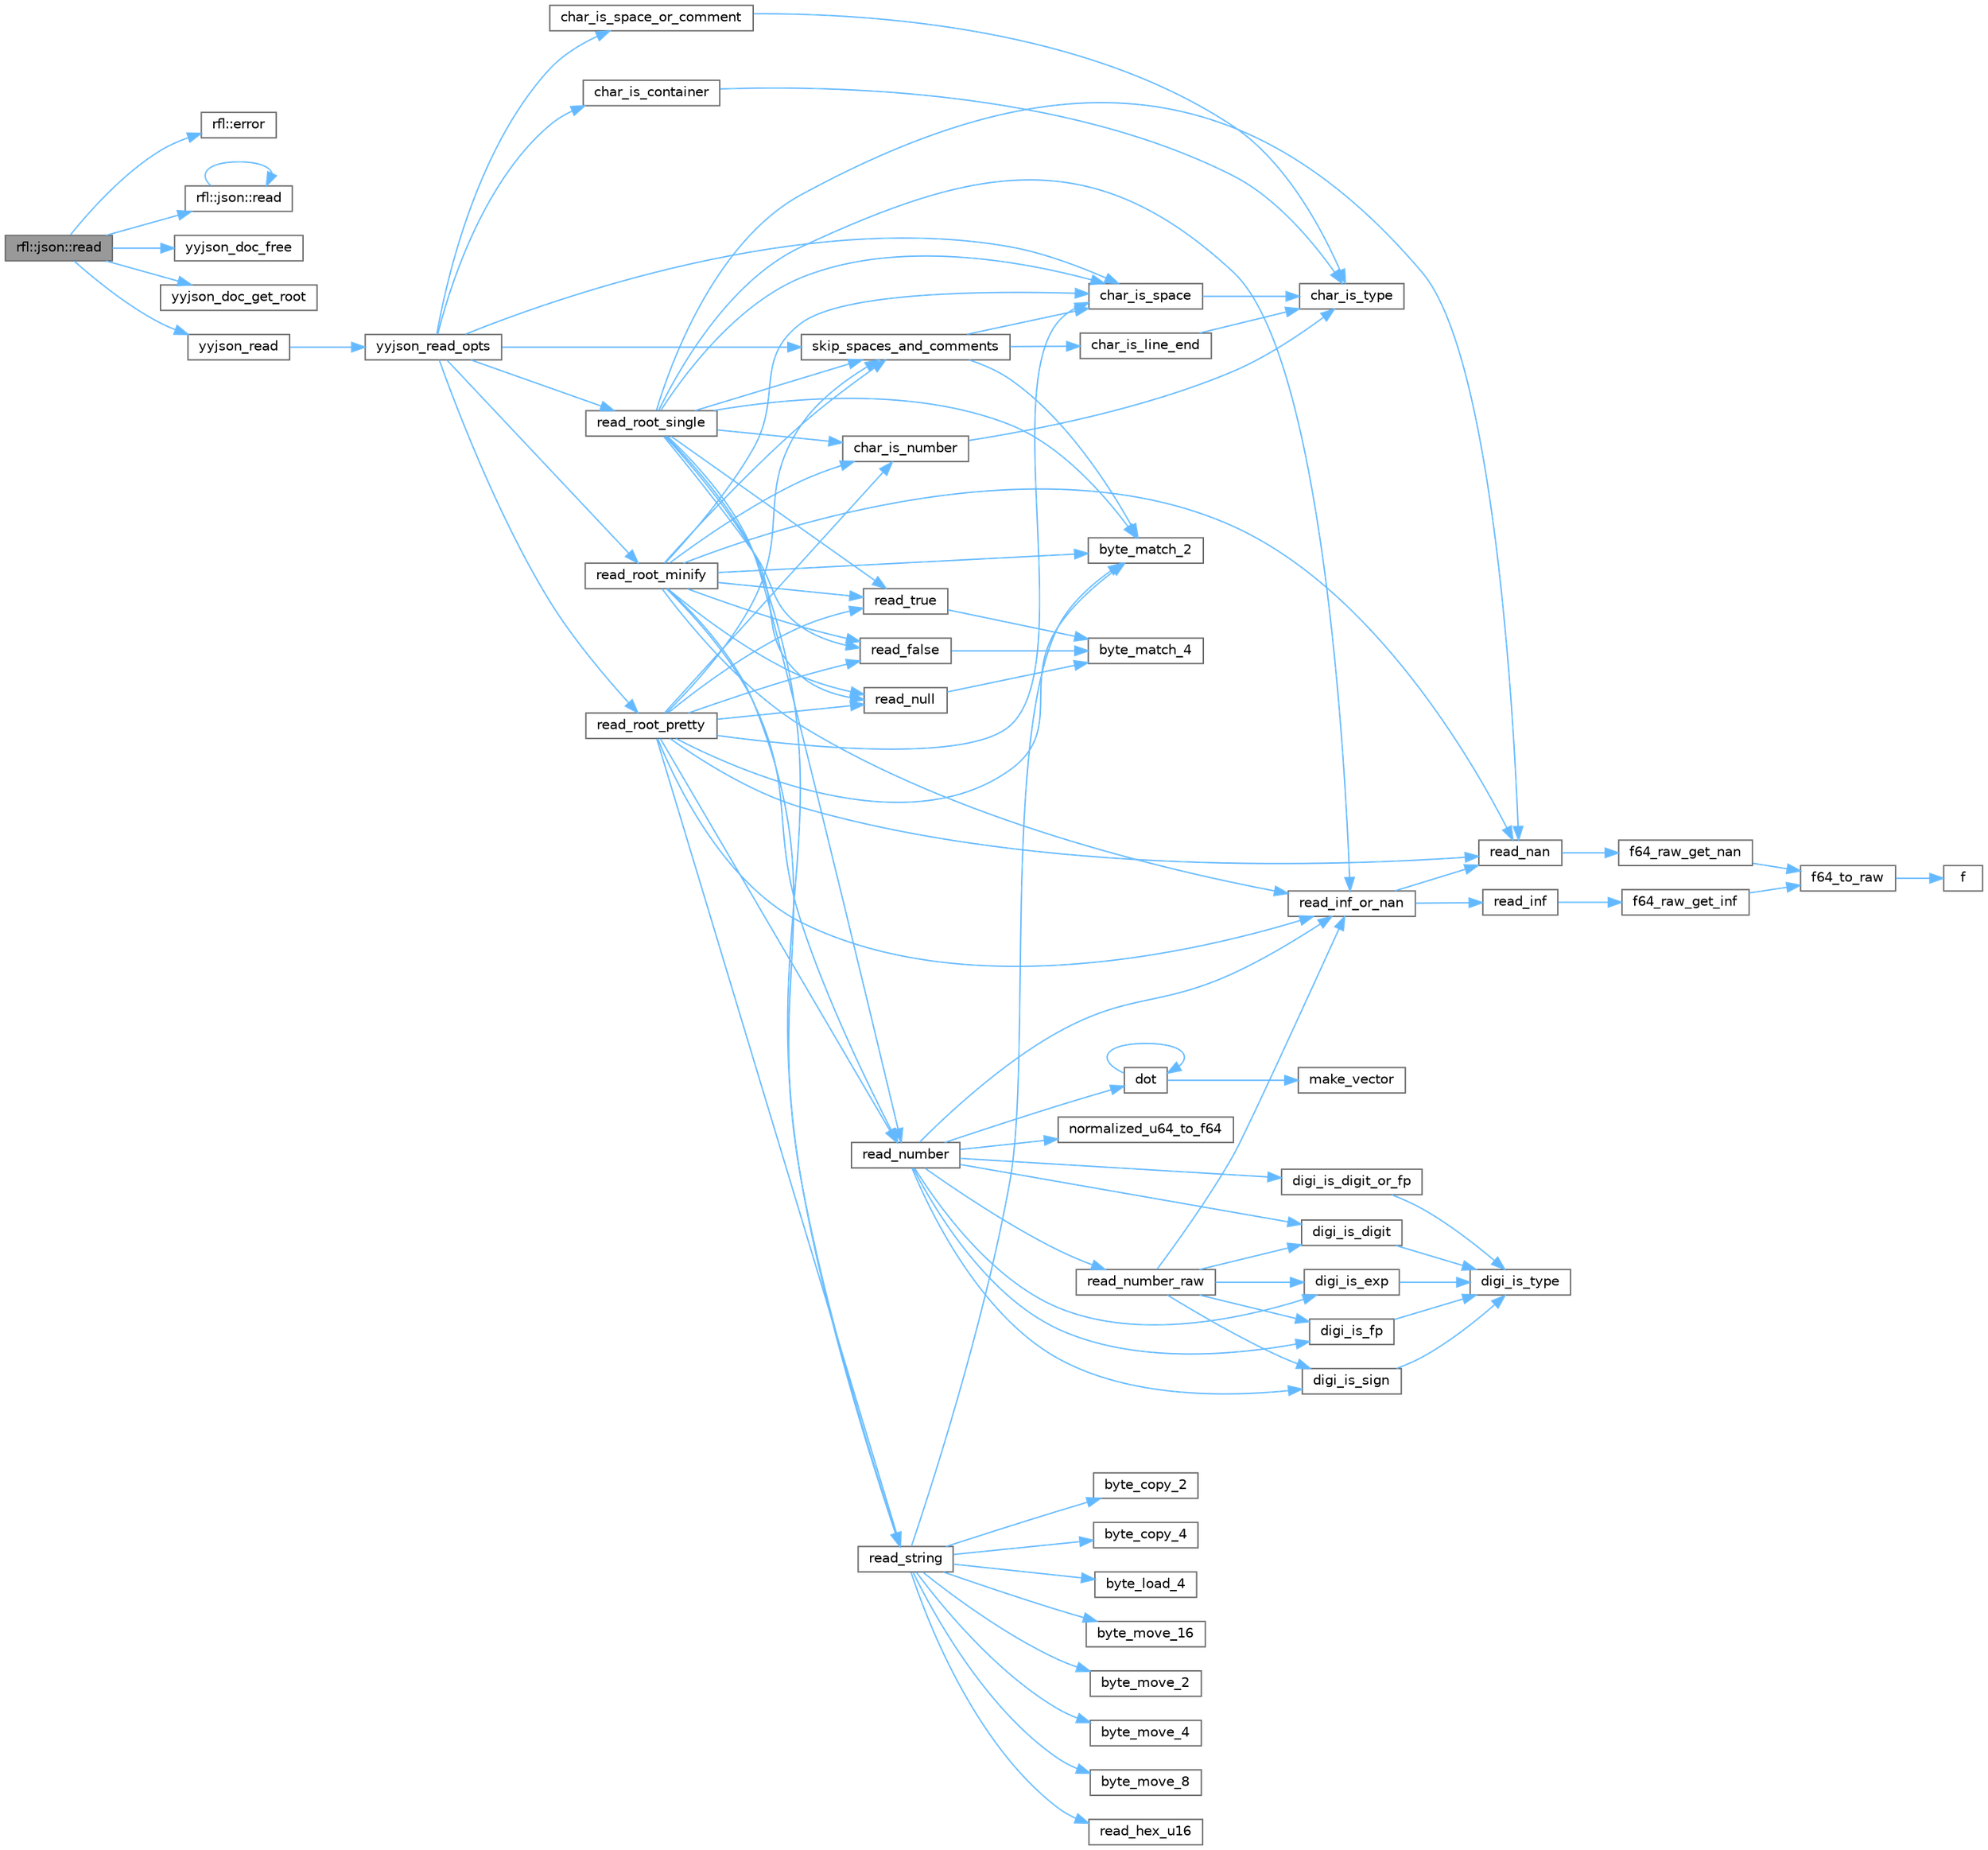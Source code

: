 digraph "rfl::json::read"
{
 // LATEX_PDF_SIZE
  bgcolor="transparent";
  edge [fontname=Helvetica,fontsize=10,labelfontname=Helvetica,labelfontsize=10];
  node [fontname=Helvetica,fontsize=10,shape=box,height=0.2,width=0.4];
  rankdir="LR";
  Node1 [id="Node000001",label="rfl::json::read",height=0.2,width=0.4,color="gray40", fillcolor="grey60", style="filled", fontcolor="black",tooltip="Parses an object from JSON using reflection."];
  Node1 -> Node2 [id="edge1_Node000001_Node000002",color="steelblue1",style="solid",tooltip=" "];
  Node2 [id="Node000002",label="rfl::error",height=0.2,width=0.4,color="grey40", fillcolor="white", style="filled",URL="$namespacerfl.html#a6625864c6c297dfdc3d3c3ee3181dd8c",tooltip="Shorthand for unexpected error."];
  Node1 -> Node3 [id="edge2_Node000001_Node000003",color="steelblue1",style="solid",tooltip=" "];
  Node3 [id="Node000003",label="rfl::json::read",height=0.2,width=0.4,color="grey40", fillcolor="white", style="filled",URL="$namespacerfl_1_1json.html#a905573518eca04a9c269d1bb32de7dd1",tooltip="Parses an object from a JSON var."];
  Node3 -> Node3 [id="edge3_Node000003_Node000003",color="steelblue1",style="solid",tooltip=" "];
  Node1 -> Node4 [id="edge4_Node000001_Node000004",color="steelblue1",style="solid",tooltip=" "];
  Node4 [id="Node000004",label="yyjson_doc_free",height=0.2,width=0.4,color="grey40", fillcolor="white", style="filled",URL="$yyjson_8h.html#adad98bd766cf52d99f2c54dcb120786d",tooltip=" "];
  Node1 -> Node5 [id="edge5_Node000001_Node000005",color="steelblue1",style="solid",tooltip=" "];
  Node5 [id="Node000005",label="yyjson_doc_get_root",height=0.2,width=0.4,color="grey40", fillcolor="white", style="filled",URL="$yyjson_8h.html#aa33a13a85b840b3dbc1f8534db2bd8fc",tooltip=" "];
  Node1 -> Node6 [id="edge6_Node000001_Node000006",color="steelblue1",style="solid",tooltip=" "];
  Node6 [id="Node000006",label="yyjson_read",height=0.2,width=0.4,color="grey40", fillcolor="white", style="filled",URL="$yyjson_8h.html#aeab3c2a1d86225e5b181fb1bba7587d4",tooltip=" "];
  Node6 -> Node7 [id="edge7_Node000006_Node000007",color="steelblue1",style="solid",tooltip=" "];
  Node7 [id="Node000007",label="yyjson_read_opts",height=0.2,width=0.4,color="grey40", fillcolor="white", style="filled",URL="$yyjson_8c.html#a5755f297c3a913f7a312c2ac67be0b56",tooltip=" "];
  Node7 -> Node8 [id="edge8_Node000007_Node000008",color="steelblue1",style="solid",tooltip=" "];
  Node8 [id="Node000008",label="char_is_container",height=0.2,width=0.4,color="grey40", fillcolor="white", style="filled",URL="$yyjson_8c.html#a5fdc435e849b5e8be6712aaf1c507da2",tooltip=" "];
  Node8 -> Node9 [id="edge9_Node000008_Node000009",color="steelblue1",style="solid",tooltip=" "];
  Node9 [id="Node000009",label="char_is_type",height=0.2,width=0.4,color="grey40", fillcolor="white", style="filled",URL="$yyjson_8c.html#a92720506373a97d8d6f198ea37ce3cb1",tooltip=" "];
  Node7 -> Node10 [id="edge10_Node000007_Node000010",color="steelblue1",style="solid",tooltip=" "];
  Node10 [id="Node000010",label="char_is_space",height=0.2,width=0.4,color="grey40", fillcolor="white", style="filled",URL="$yyjson_8c.html#a4c4d781bdc30adffcee30f192e4869c8",tooltip=" "];
  Node10 -> Node9 [id="edge11_Node000010_Node000009",color="steelblue1",style="solid",tooltip=" "];
  Node7 -> Node11 [id="edge12_Node000007_Node000011",color="steelblue1",style="solid",tooltip=" "];
  Node11 [id="Node000011",label="char_is_space_or_comment",height=0.2,width=0.4,color="grey40", fillcolor="white", style="filled",URL="$yyjson_8c.html#a834a69b6af5c351b724369c6b5176e82",tooltip=" "];
  Node11 -> Node9 [id="edge13_Node000011_Node000009",color="steelblue1",style="solid",tooltip=" "];
  Node7 -> Node12 [id="edge14_Node000007_Node000012",color="steelblue1",style="solid",tooltip=" "];
  Node12 [id="Node000012",label="read_root_minify",height=0.2,width=0.4,color="grey40", fillcolor="white", style="filled",URL="$yyjson_8c.html#a7e4155e7870372bf62ab8ccdaec8d066",tooltip=" "];
  Node12 -> Node13 [id="edge15_Node000012_Node000013",color="steelblue1",style="solid",tooltip=" "];
  Node13 [id="Node000013",label="byte_match_2",height=0.2,width=0.4,color="grey40", fillcolor="white", style="filled",URL="$yyjson_8c.html#a3a0b543ccc96758e3d9632773ab82632",tooltip=" "];
  Node12 -> Node14 [id="edge16_Node000012_Node000014",color="steelblue1",style="solid",tooltip=" "];
  Node14 [id="Node000014",label="char_is_number",height=0.2,width=0.4,color="grey40", fillcolor="white", style="filled",URL="$yyjson_8c.html#abf57d5a39008af9ef13462c45631a0fc",tooltip=" "];
  Node14 -> Node9 [id="edge17_Node000014_Node000009",color="steelblue1",style="solid",tooltip=" "];
  Node12 -> Node10 [id="edge18_Node000012_Node000010",color="steelblue1",style="solid",tooltip=" "];
  Node12 -> Node15 [id="edge19_Node000012_Node000015",color="steelblue1",style="solid",tooltip=" "];
  Node15 [id="Node000015",label="read_false",height=0.2,width=0.4,color="grey40", fillcolor="white", style="filled",URL="$yyjson_8c.html#a8372211a6f5de545766529f4e4cc19e8",tooltip=" "];
  Node15 -> Node16 [id="edge20_Node000015_Node000016",color="steelblue1",style="solid",tooltip=" "];
  Node16 [id="Node000016",label="byte_match_4",height=0.2,width=0.4,color="grey40", fillcolor="white", style="filled",URL="$yyjson_8c.html#a34726fa714e2bf7c56f8a70bda417597",tooltip=" "];
  Node12 -> Node17 [id="edge21_Node000012_Node000017",color="steelblue1",style="solid",tooltip=" "];
  Node17 [id="Node000017",label="read_inf_or_nan",height=0.2,width=0.4,color="grey40", fillcolor="white", style="filled",URL="$yyjson_8c.html#a720bbd325fe3ba03734213f3987a9dd9",tooltip=" "];
  Node17 -> Node18 [id="edge22_Node000017_Node000018",color="steelblue1",style="solid",tooltip=" "];
  Node18 [id="Node000018",label="read_inf",height=0.2,width=0.4,color="grey40", fillcolor="white", style="filled",URL="$yyjson_8c.html#ae2c50c33e8663e8985150a3c19fb7774",tooltip=" "];
  Node18 -> Node19 [id="edge23_Node000018_Node000019",color="steelblue1",style="solid",tooltip=" "];
  Node19 [id="Node000019",label="f64_raw_get_inf",height=0.2,width=0.4,color="grey40", fillcolor="white", style="filled",URL="$yyjson_8c.html#a04d771f42f933e51b8e3f09bc3bf485f",tooltip=" "];
  Node19 -> Node20 [id="edge24_Node000019_Node000020",color="steelblue1",style="solid",tooltip=" "];
  Node20 [id="Node000020",label="f64_to_raw",height=0.2,width=0.4,color="grey40", fillcolor="white", style="filled",URL="$yyjson_8c.html#a7b07011750e09f41144ee6c4aafa1475",tooltip=" "];
  Node20 -> Node21 [id="edge25_Node000020_Node000021",color="steelblue1",style="solid",tooltip=" "];
  Node21 [id="Node000021",label="f",height=0.2,width=0.4,color="grey40", fillcolor="white", style="filled",URL="$cxx11__tensor__map_8cpp.html#a7f507fea02198f6cb81c86640c7b1a4e",tooltip=" "];
  Node17 -> Node22 [id="edge26_Node000017_Node000022",color="steelblue1",style="solid",tooltip=" "];
  Node22 [id="Node000022",label="read_nan",height=0.2,width=0.4,color="grey40", fillcolor="white", style="filled",URL="$yyjson_8c.html#a61c49628369584d4d256add73d1a5fac",tooltip=" "];
  Node22 -> Node23 [id="edge27_Node000022_Node000023",color="steelblue1",style="solid",tooltip=" "];
  Node23 [id="Node000023",label="f64_raw_get_nan",height=0.2,width=0.4,color="grey40", fillcolor="white", style="filled",URL="$yyjson_8c.html#a52154ab6c7dc6d98fc7b916ef2525724",tooltip=" "];
  Node23 -> Node20 [id="edge28_Node000023_Node000020",color="steelblue1",style="solid",tooltip=" "];
  Node12 -> Node22 [id="edge29_Node000012_Node000022",color="steelblue1",style="solid",tooltip=" "];
  Node12 -> Node24 [id="edge30_Node000012_Node000024",color="steelblue1",style="solid",tooltip=" "];
  Node24 [id="Node000024",label="read_null",height=0.2,width=0.4,color="grey40", fillcolor="white", style="filled",URL="$yyjson_8c.html#a08f27fa4d71c993e7c6791ae47cb3ed7",tooltip=" "];
  Node24 -> Node16 [id="edge31_Node000024_Node000016",color="steelblue1",style="solid",tooltip=" "];
  Node12 -> Node25 [id="edge32_Node000012_Node000025",color="steelblue1",style="solid",tooltip=" "];
  Node25 [id="Node000025",label="read_number",height=0.2,width=0.4,color="grey40", fillcolor="white", style="filled",URL="$yyjson_8c.html#ae80f29f6843f936808fbe5a48e48dabc",tooltip=" "];
  Node25 -> Node26 [id="edge33_Node000025_Node000026",color="steelblue1",style="solid",tooltip=" "];
  Node26 [id="Node000026",label="digi_is_digit",height=0.2,width=0.4,color="grey40", fillcolor="white", style="filled",URL="$yyjson_8c.html#ac16e36c200b16a17041aac1ed37276d7",tooltip=" "];
  Node26 -> Node27 [id="edge34_Node000026_Node000027",color="steelblue1",style="solid",tooltip=" "];
  Node27 [id="Node000027",label="digi_is_type",height=0.2,width=0.4,color="grey40", fillcolor="white", style="filled",URL="$yyjson_8c.html#aae236fd488306e08c5844189ad6d6570",tooltip=" "];
  Node25 -> Node28 [id="edge35_Node000025_Node000028",color="steelblue1",style="solid",tooltip=" "];
  Node28 [id="Node000028",label="digi_is_digit_or_fp",height=0.2,width=0.4,color="grey40", fillcolor="white", style="filled",URL="$yyjson_8c.html#aee912f37b76d8da7a4e2ca5a88d17d76",tooltip=" "];
  Node28 -> Node27 [id="edge36_Node000028_Node000027",color="steelblue1",style="solid",tooltip=" "];
  Node25 -> Node29 [id="edge37_Node000025_Node000029",color="steelblue1",style="solid",tooltip=" "];
  Node29 [id="Node000029",label="digi_is_exp",height=0.2,width=0.4,color="grey40", fillcolor="white", style="filled",URL="$yyjson_8c.html#ad25dff9b718d68793b54d09d4dfc8526",tooltip=" "];
  Node29 -> Node27 [id="edge38_Node000029_Node000027",color="steelblue1",style="solid",tooltip=" "];
  Node25 -> Node30 [id="edge39_Node000025_Node000030",color="steelblue1",style="solid",tooltip=" "];
  Node30 [id="Node000030",label="digi_is_fp",height=0.2,width=0.4,color="grey40", fillcolor="white", style="filled",URL="$yyjson_8c.html#ac38bca46c8cbb1107ca4188d2eb4fcbe",tooltip=" "];
  Node30 -> Node27 [id="edge40_Node000030_Node000027",color="steelblue1",style="solid",tooltip=" "];
  Node25 -> Node31 [id="edge41_Node000025_Node000031",color="steelblue1",style="solid",tooltip=" "];
  Node31 [id="Node000031",label="digi_is_sign",height=0.2,width=0.4,color="grey40", fillcolor="white", style="filled",URL="$yyjson_8c.html#a078553b0c6c304a46441a196aad05129",tooltip=" "];
  Node31 -> Node27 [id="edge42_Node000031_Node000027",color="steelblue1",style="solid",tooltip=" "];
  Node25 -> Node32 [id="edge43_Node000025_Node000032",color="steelblue1",style="solid",tooltip=" "];
  Node32 [id="Node000032",label="dot",height=0.2,width=0.4,color="grey40", fillcolor="white", style="filled",URL="$level1__real__impl_8h.html#a7a40e5a367460d00c6cdeeb23e8b780b",tooltip=" "];
  Node32 -> Node32 [id="edge44_Node000032_Node000032",color="steelblue1",style="solid",tooltip=" "];
  Node32 -> Node33 [id="edge45_Node000032_Node000033",color="steelblue1",style="solid",tooltip=" "];
  Node33 [id="Node000033",label="make_vector",height=0.2,width=0.4,color="grey40", fillcolor="white", style="filled",URL="$external_2taskflow_23rd-party_2eigen-3_83_87_2blas_2common_8h.html#a5271e1713820dbe05a27309a551c63a8",tooltip=" "];
  Node25 -> Node34 [id="edge46_Node000025_Node000034",color="steelblue1",style="solid",tooltip=" "];
  Node34 [id="Node000034",label="normalized_u64_to_f64",height=0.2,width=0.4,color="grey40", fillcolor="white", style="filled",URL="$yyjson_8c.html#aee878603775170bfda13233591eceec0",tooltip=" "];
  Node25 -> Node17 [id="edge47_Node000025_Node000017",color="steelblue1",style="solid",tooltip=" "];
  Node25 -> Node35 [id="edge48_Node000025_Node000035",color="steelblue1",style="solid",tooltip=" "];
  Node35 [id="Node000035",label="read_number_raw",height=0.2,width=0.4,color="grey40", fillcolor="white", style="filled",URL="$yyjson_8c.html#a17e53cae5ed1a998445df0ee5e95434e",tooltip=" "];
  Node35 -> Node26 [id="edge49_Node000035_Node000026",color="steelblue1",style="solid",tooltip=" "];
  Node35 -> Node29 [id="edge50_Node000035_Node000029",color="steelblue1",style="solid",tooltip=" "];
  Node35 -> Node30 [id="edge51_Node000035_Node000030",color="steelblue1",style="solid",tooltip=" "];
  Node35 -> Node31 [id="edge52_Node000035_Node000031",color="steelblue1",style="solid",tooltip=" "];
  Node35 -> Node17 [id="edge53_Node000035_Node000017",color="steelblue1",style="solid",tooltip=" "];
  Node12 -> Node36 [id="edge54_Node000012_Node000036",color="steelblue1",style="solid",tooltip=" "];
  Node36 [id="Node000036",label="read_string",height=0.2,width=0.4,color="grey40", fillcolor="white", style="filled",URL="$yyjson_8c.html#a804945ea7ab88a55f6c71afe2ef28508",tooltip=" "];
  Node36 -> Node37 [id="edge55_Node000036_Node000037",color="steelblue1",style="solid",tooltip=" "];
  Node37 [id="Node000037",label="byte_copy_2",height=0.2,width=0.4,color="grey40", fillcolor="white", style="filled",URL="$yyjson_8c.html#ac6a11726824f52b6413a67488f5a3152",tooltip=" "];
  Node36 -> Node38 [id="edge56_Node000036_Node000038",color="steelblue1",style="solid",tooltip=" "];
  Node38 [id="Node000038",label="byte_copy_4",height=0.2,width=0.4,color="grey40", fillcolor="white", style="filled",URL="$yyjson_8c.html#a98219967baeab34ab615b4ccda0df146",tooltip=" "];
  Node36 -> Node39 [id="edge57_Node000036_Node000039",color="steelblue1",style="solid",tooltip=" "];
  Node39 [id="Node000039",label="byte_load_4",height=0.2,width=0.4,color="grey40", fillcolor="white", style="filled",URL="$yyjson_8c.html#a87c460a03bebacd0dcdad97440488c2b",tooltip=" "];
  Node36 -> Node13 [id="edge58_Node000036_Node000013",color="steelblue1",style="solid",tooltip=" "];
  Node36 -> Node40 [id="edge59_Node000036_Node000040",color="steelblue1",style="solid",tooltip=" "];
  Node40 [id="Node000040",label="byte_move_16",height=0.2,width=0.4,color="grey40", fillcolor="white", style="filled",URL="$yyjson_8c.html#a133d71145abef5ab727e5d3bc7d7d3cc",tooltip=" "];
  Node36 -> Node41 [id="edge60_Node000036_Node000041",color="steelblue1",style="solid",tooltip=" "];
  Node41 [id="Node000041",label="byte_move_2",height=0.2,width=0.4,color="grey40", fillcolor="white", style="filled",URL="$yyjson_8c.html#a937b93922fffb9ba4853a8c20954aa5b",tooltip=" "];
  Node36 -> Node42 [id="edge61_Node000036_Node000042",color="steelblue1",style="solid",tooltip=" "];
  Node42 [id="Node000042",label="byte_move_4",height=0.2,width=0.4,color="grey40", fillcolor="white", style="filled",URL="$yyjson_8c.html#aa5ca17990694a6718874be6817b38ed4",tooltip=" "];
  Node36 -> Node43 [id="edge62_Node000036_Node000043",color="steelblue1",style="solid",tooltip=" "];
  Node43 [id="Node000043",label="byte_move_8",height=0.2,width=0.4,color="grey40", fillcolor="white", style="filled",URL="$yyjson_8c.html#a358fd32f651a73a41814fb2229dae049",tooltip=" "];
  Node36 -> Node44 [id="edge63_Node000036_Node000044",color="steelblue1",style="solid",tooltip=" "];
  Node44 [id="Node000044",label="read_hex_u16",height=0.2,width=0.4,color="grey40", fillcolor="white", style="filled",URL="$yyjson_8c.html#add45e53bf46ccf2467cc535d9bd89717",tooltip=" "];
  Node12 -> Node45 [id="edge64_Node000012_Node000045",color="steelblue1",style="solid",tooltip=" "];
  Node45 [id="Node000045",label="read_true",height=0.2,width=0.4,color="grey40", fillcolor="white", style="filled",URL="$yyjson_8c.html#ac13d82fdd527dfe489b5004bd7339b04",tooltip=" "];
  Node45 -> Node16 [id="edge65_Node000045_Node000016",color="steelblue1",style="solid",tooltip=" "];
  Node12 -> Node46 [id="edge66_Node000012_Node000046",color="steelblue1",style="solid",tooltip=" "];
  Node46 [id="Node000046",label="skip_spaces_and_comments",height=0.2,width=0.4,color="grey40", fillcolor="white", style="filled",URL="$yyjson_8c.html#abb4ba1f891e94f62b208432ebd8c5a78",tooltip=" "];
  Node46 -> Node13 [id="edge67_Node000046_Node000013",color="steelblue1",style="solid",tooltip=" "];
  Node46 -> Node47 [id="edge68_Node000046_Node000047",color="steelblue1",style="solid",tooltip=" "];
  Node47 [id="Node000047",label="char_is_line_end",height=0.2,width=0.4,color="grey40", fillcolor="white", style="filled",URL="$yyjson_8c.html#acb4cb37d08c50567be86f8057cb413eb",tooltip=" "];
  Node47 -> Node9 [id="edge69_Node000047_Node000009",color="steelblue1",style="solid",tooltip=" "];
  Node46 -> Node10 [id="edge70_Node000046_Node000010",color="steelblue1",style="solid",tooltip=" "];
  Node7 -> Node48 [id="edge71_Node000007_Node000048",color="steelblue1",style="solid",tooltip=" "];
  Node48 [id="Node000048",label="read_root_pretty",height=0.2,width=0.4,color="grey40", fillcolor="white", style="filled",URL="$yyjson_8c.html#ad73d8336ba9514abc616a2b95438af7d",tooltip=" "];
  Node48 -> Node13 [id="edge72_Node000048_Node000013",color="steelblue1",style="solid",tooltip=" "];
  Node48 -> Node14 [id="edge73_Node000048_Node000014",color="steelblue1",style="solid",tooltip=" "];
  Node48 -> Node10 [id="edge74_Node000048_Node000010",color="steelblue1",style="solid",tooltip=" "];
  Node48 -> Node15 [id="edge75_Node000048_Node000015",color="steelblue1",style="solid",tooltip=" "];
  Node48 -> Node17 [id="edge76_Node000048_Node000017",color="steelblue1",style="solid",tooltip=" "];
  Node48 -> Node22 [id="edge77_Node000048_Node000022",color="steelblue1",style="solid",tooltip=" "];
  Node48 -> Node24 [id="edge78_Node000048_Node000024",color="steelblue1",style="solid",tooltip=" "];
  Node48 -> Node25 [id="edge79_Node000048_Node000025",color="steelblue1",style="solid",tooltip=" "];
  Node48 -> Node36 [id="edge80_Node000048_Node000036",color="steelblue1",style="solid",tooltip=" "];
  Node48 -> Node45 [id="edge81_Node000048_Node000045",color="steelblue1",style="solid",tooltip=" "];
  Node48 -> Node46 [id="edge82_Node000048_Node000046",color="steelblue1",style="solid",tooltip=" "];
  Node7 -> Node49 [id="edge83_Node000007_Node000049",color="steelblue1",style="solid",tooltip=" "];
  Node49 [id="Node000049",label="read_root_single",height=0.2,width=0.4,color="grey40", fillcolor="white", style="filled",URL="$yyjson_8c.html#aa9121ac0675557400ce9fe9279bb59df",tooltip=" "];
  Node49 -> Node13 [id="edge84_Node000049_Node000013",color="steelblue1",style="solid",tooltip=" "];
  Node49 -> Node14 [id="edge85_Node000049_Node000014",color="steelblue1",style="solid",tooltip=" "];
  Node49 -> Node10 [id="edge86_Node000049_Node000010",color="steelblue1",style="solid",tooltip=" "];
  Node49 -> Node15 [id="edge87_Node000049_Node000015",color="steelblue1",style="solid",tooltip=" "];
  Node49 -> Node17 [id="edge88_Node000049_Node000017",color="steelblue1",style="solid",tooltip=" "];
  Node49 -> Node22 [id="edge89_Node000049_Node000022",color="steelblue1",style="solid",tooltip=" "];
  Node49 -> Node24 [id="edge90_Node000049_Node000024",color="steelblue1",style="solid",tooltip=" "];
  Node49 -> Node25 [id="edge91_Node000049_Node000025",color="steelblue1",style="solid",tooltip=" "];
  Node49 -> Node36 [id="edge92_Node000049_Node000036",color="steelblue1",style="solid",tooltip=" "];
  Node49 -> Node45 [id="edge93_Node000049_Node000045",color="steelblue1",style="solid",tooltip=" "];
  Node49 -> Node46 [id="edge94_Node000049_Node000046",color="steelblue1",style="solid",tooltip=" "];
  Node7 -> Node46 [id="edge95_Node000007_Node000046",color="steelblue1",style="solid",tooltip=" "];
}
